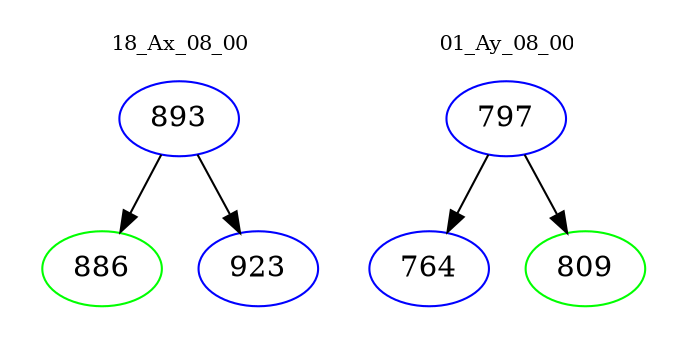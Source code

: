 digraph{
subgraph cluster_0 {
color = white
label = "18_Ax_08_00";
fontsize=10;
T0_893 [label="893", color="blue"]
T0_893 -> T0_886 [color="black"]
T0_886 [label="886", color="green"]
T0_893 -> T0_923 [color="black"]
T0_923 [label="923", color="blue"]
}
subgraph cluster_1 {
color = white
label = "01_Ay_08_00";
fontsize=10;
T1_797 [label="797", color="blue"]
T1_797 -> T1_764 [color="black"]
T1_764 [label="764", color="blue"]
T1_797 -> T1_809 [color="black"]
T1_809 [label="809", color="green"]
}
}

